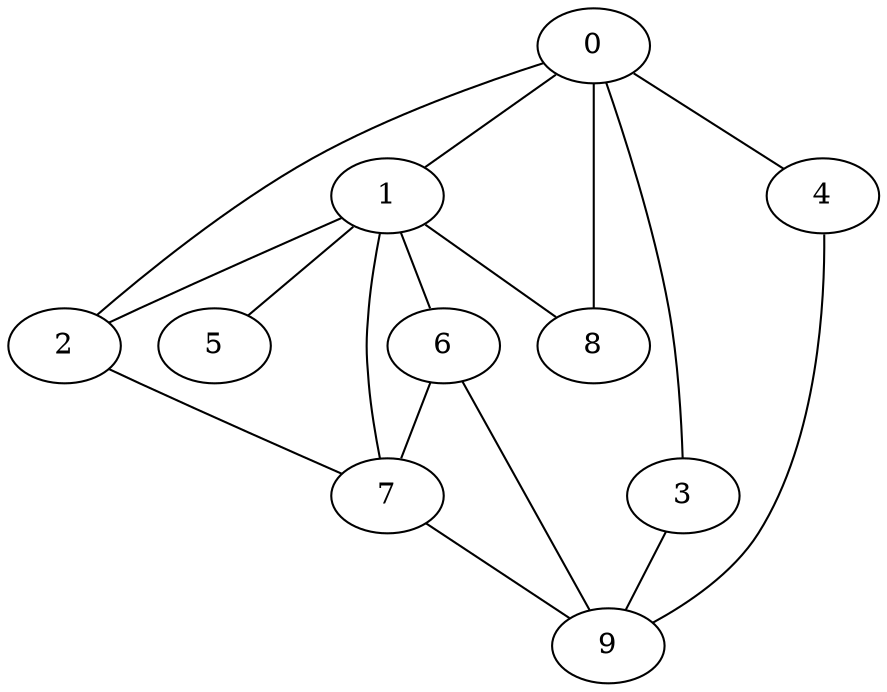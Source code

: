 
graph graphname {
    0 -- 1
0 -- 2
0 -- 3
0 -- 4
0 -- 8
1 -- 8
1 -- 5
1 -- 6
1 -- 7
1 -- 2
2 -- 7
3 -- 9
4 -- 9
6 -- 9
6 -- 7
7 -- 9

}
